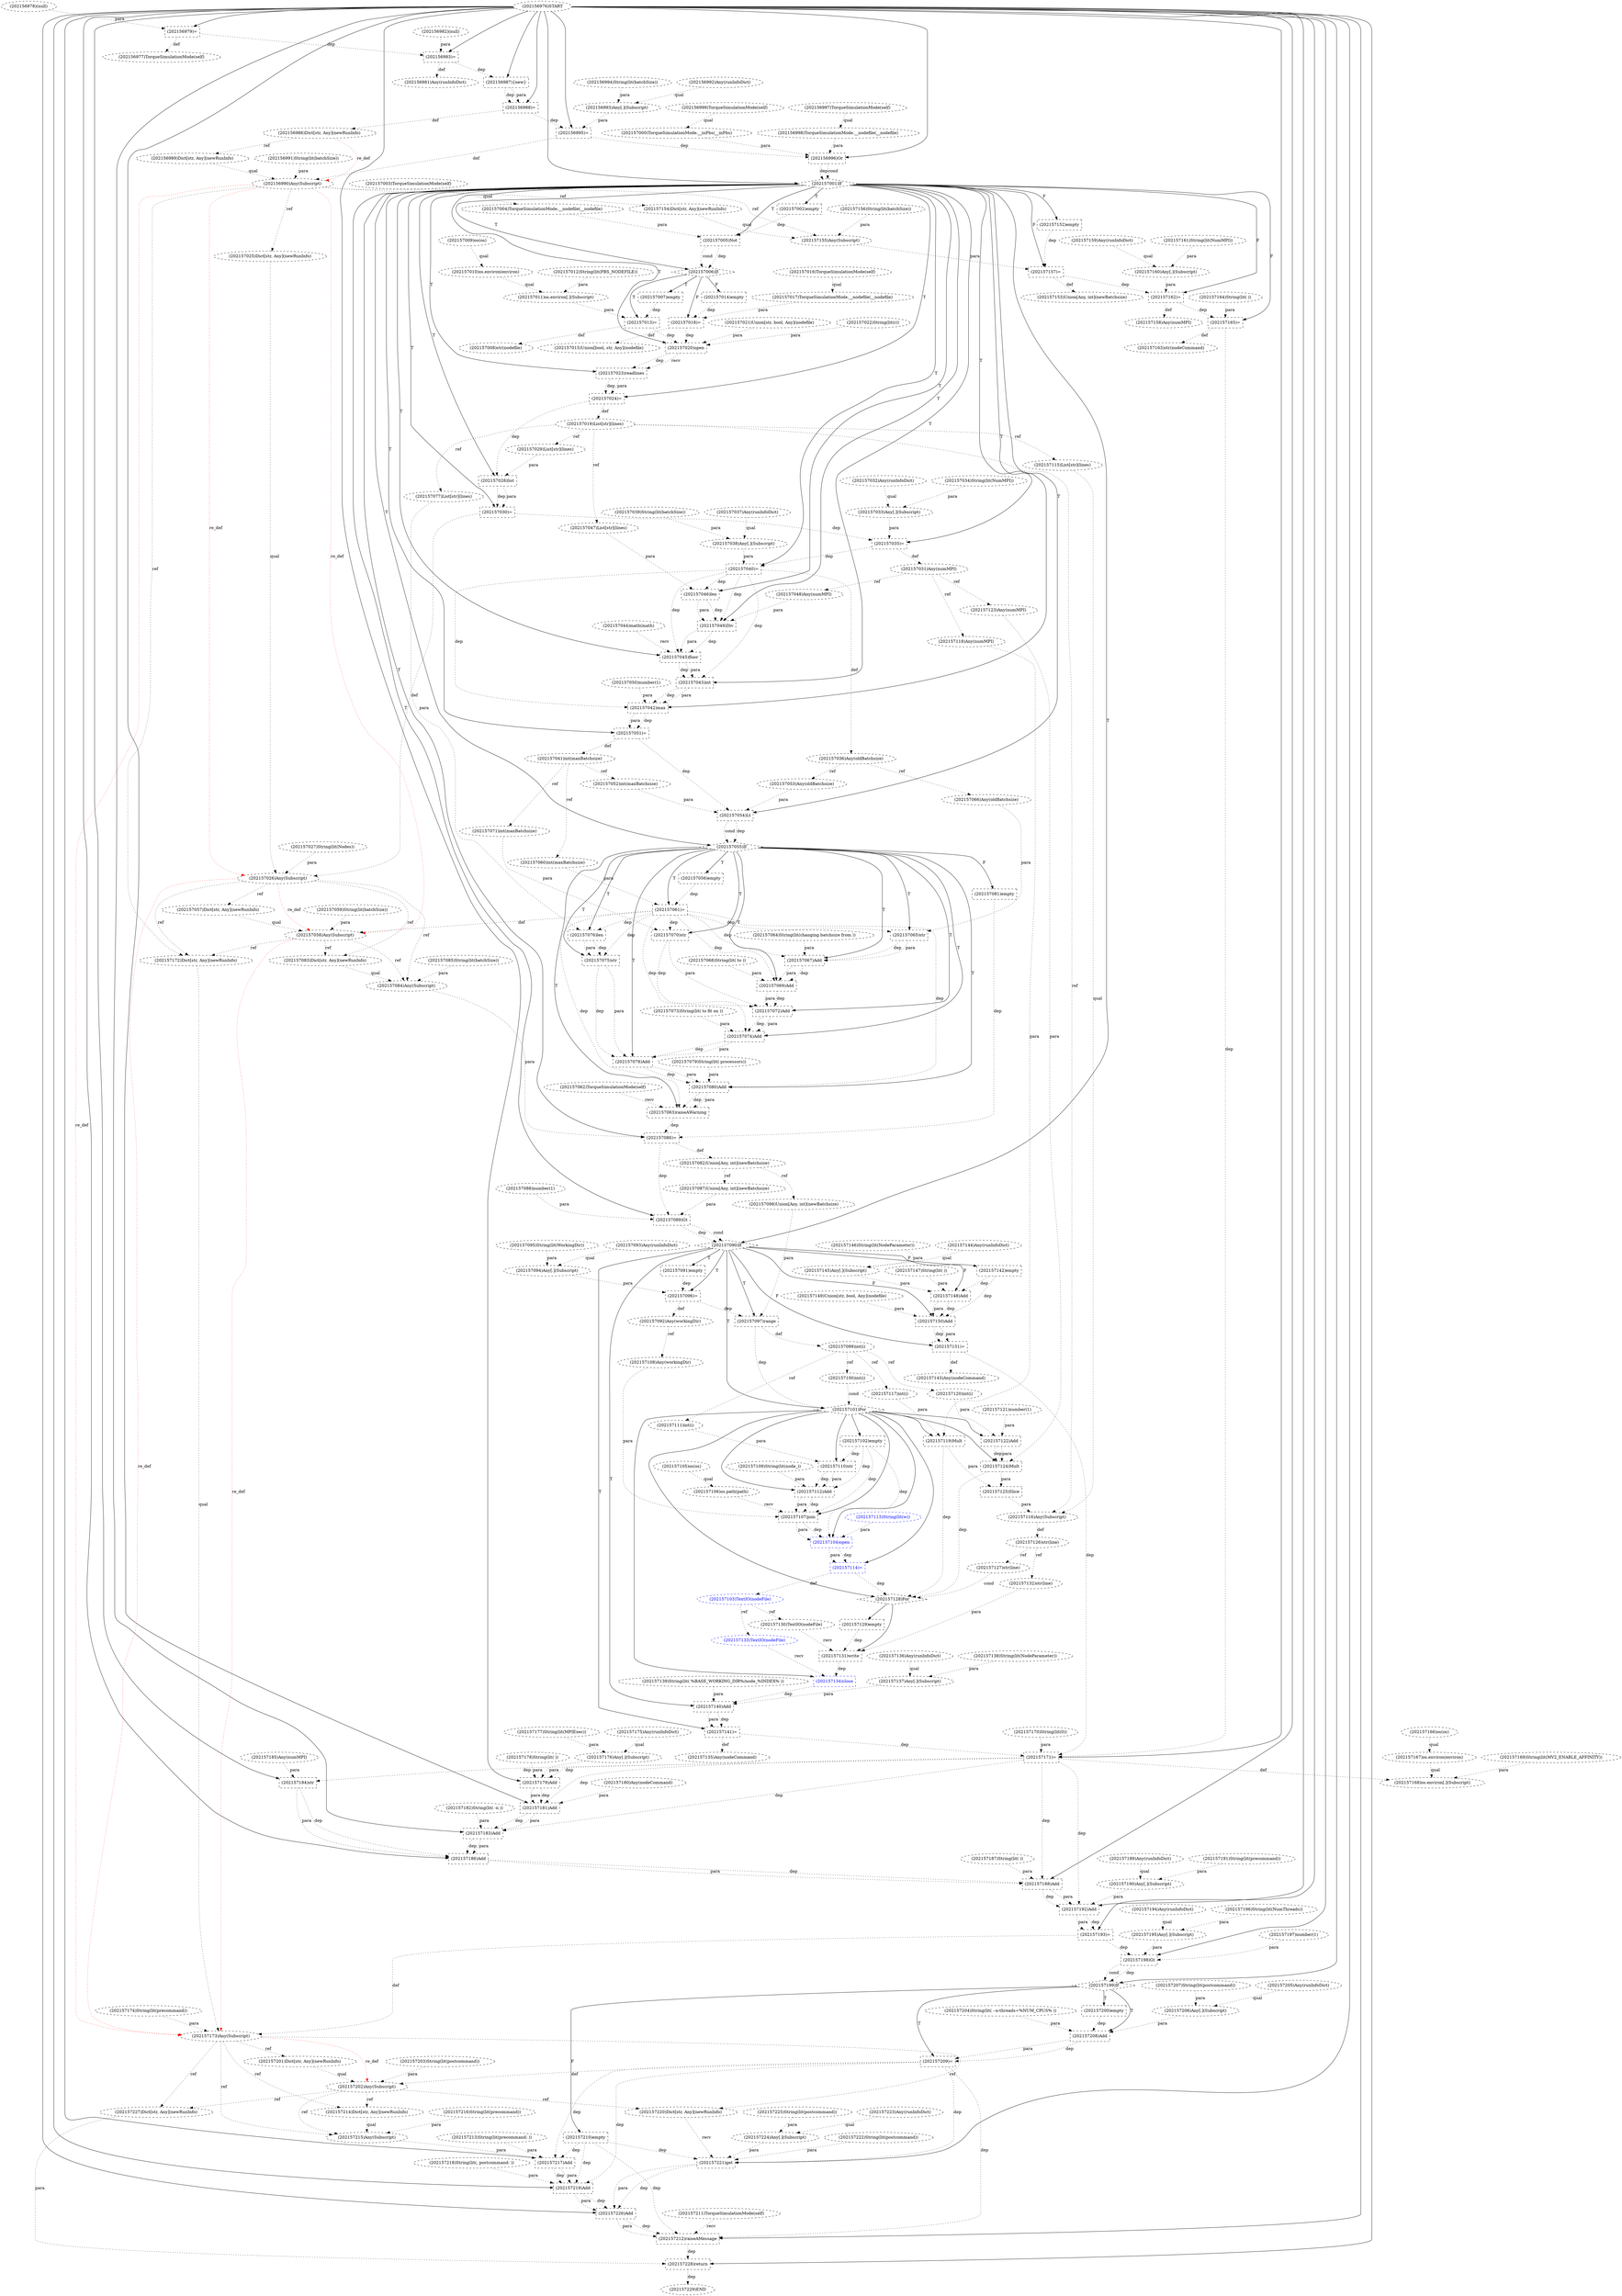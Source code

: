 digraph G {
1 [label="(202157208)Add" shape=box style=dashed]
2 [label="(202157022)String(lit(r))" shape=ellipse style=dashed]
3 [label="(202157011)os.environ[.](Subscript)" shape=ellipse style=dashed]
4 [label="(202157129)empty" shape=box style=dashed]
5 [label="(202157188)Add" shape=box style=dashed]
6 [label="(202157123)Any(numMPI)" shape=ellipse style=dashed]
7 [label="(202157158)Any(numMPI)" shape=ellipse style=dashed]
8 [label="(202157080)Add" shape=box style=dashed]
9 [label="(202157200)empty" shape=box style=dashed]
10 [label="(202157087)Union[Any, int](newBatchsize)" shape=ellipse style=dashed]
11 [label="(202157173)Any(Subscript)" shape=ellipse style=dashed]
12 [label="(202157214)Dict[str, Any](newRunInfo)" shape=ellipse style=dashed]
13 [label="(202157202)Any(Subscript)" shape=ellipse style=dashed]
14 [label="(202157070)str" shape=box style=dashed]
15 [label="(202157014)empty" shape=box style=dashed]
16 [label="(202157031)Any(numMPI)" shape=ellipse style=dashed]
17 [label="(202157132)str(line)" shape=ellipse style=dashed]
18 [label="(202157001)If" shape=diamond style=dashed]
19 [label="(202157166)os(os)" shape=ellipse style=dashed]
20 [label="(202156992)Any(runInfoDict)" shape=ellipse style=dashed]
21 [label="(202157038)Any[.](Subscript)" shape=ellipse style=dashed]
22 [label="(202156977)TorqueSimulationMode(self)" shape=ellipse style=dashed]
23 [label="(202157000)TorqueSimulationMode.__inPbs(__inPbs)" shape=ellipse style=dashed]
24 [label="(202157120)int(i)" shape=ellipse style=dashed]
25 [label="(202157229)END" style=dashed]
26 [label="(202156993)Any[.](Subscript)" shape=ellipse style=dashed]
27 [label="(202157118)Any(numMPI)" shape=ellipse style=dashed]
28 [label="(202157211)TorqueSimulationMode(self)" shape=ellipse style=dashed]
29 [label="(202157046)len" shape=box style=dashed]
30 [label="(202157021)Union[str, bool, Any](nodefile)" shape=ellipse style=dashed]
31 [label="(202157032)Any(runInfoDict)" shape=ellipse style=dashed]
32 [label="(202157181)Add" shape=box style=dashed]
33 [label="(202157091)empty" shape=box style=dashed]
34 [label="(202157204)String(lit( --n-threads=%NUM_CPUS% ))" shape=ellipse style=dashed]
35 [label="(202157113)String(lit(w))" shape=ellipse style=dashed color=blue fontcolor=blue]
36 [label="(202157156)String(lit(batchSize))" shape=ellipse style=dashed]
37 [label="(202157170)String(lit(0))" shape=ellipse style=dashed]
38 [label="(202157224)Any[.](Subscript)" shape=ellipse style=dashed]
39 [label="(202157072)Add" shape=box style=dashed]
40 [label="(202157217)Add" shape=box style=dashed]
41 [label="(202157130)TextIO(nodeFile)" shape=ellipse style=dashed]
42 [label="(202157171)=" shape=box style=dashed]
43 [label="(202157218)String(lit(, postcommand: ))" shape=ellipse style=dashed]
44 [label="(202157116)Any(Subscript)" shape=ellipse style=dashed]
45 [label="(202157162)=" shape=box style=dashed]
46 [label="(202157146)String(lit(NodeParameter))" shape=ellipse style=dashed]
47 [label="(202157223)Any(runInfoDict)" shape=ellipse style=dashed]
48 [label="(202157128)For" shape=diamond style=dashed]
49 [label="(202157086)=" shape=box style=dashed]
50 [label="(202157010)os.environ(environ)" shape=ellipse style=dashed]
51 [label="(202157052)int(maxBatchsize)" shape=ellipse style=dashed]
52 [label="(202157003)TorqueSimulationMode(self)" shape=ellipse style=dashed]
53 [label="(202157155)Any(Subscript)" shape=ellipse style=dashed]
54 [label="(202157108)Any(workingDir)" shape=ellipse style=dashed]
55 [label="(202157115)List[str](lines)" shape=ellipse style=dashed]
56 [label="(202157119)Mult" shape=box style=dashed]
57 [label="(202157059)String(lit(batchSize))" shape=ellipse style=dashed]
58 [label="(202157226)Add" shape=box style=dashed]
59 [label="(202157074)Add" shape=box style=dashed]
60 [label="(202157035)=" shape=box style=dashed]
61 [label="(202156994)String(lit(batchSize))" shape=ellipse style=dashed]
62 [label="(202157168)os.environ[.](Subscript)" shape=ellipse style=dashed]
63 [label="(202157048)Any(numMPI)" shape=ellipse style=dashed]
64 [label="(202157094)Any[.](Subscript)" shape=ellipse style=dashed]
65 [label="(202157163)str(nodeCommand)" shape=ellipse style=dashed]
66 [label="(202157104)open" shape=box style=dashed color=blue fontcolor=blue]
67 [label="(202157126)str(line)" shape=ellipse style=dashed]
68 [label="(202157185)Any(numMPI)" shape=ellipse style=dashed]
69 [label="(202157029)List[str](lines)" shape=ellipse style=dashed]
70 [label="(202157076)len" shape=box style=dashed]
71 [label="(202157159)Any(runInfoDict)" shape=ellipse style=dashed]
72 [label="(202157068)String(lit( to ))" shape=ellipse style=dashed]
73 [label="(202157135)Any(nodeCommand)" shape=ellipse style=dashed]
74 [label="(202157065)str" shape=box style=dashed]
75 [label="(202157027)String(lit(Nodes))" shape=ellipse style=dashed]
76 [label="(202157088)number(1)" shape=ellipse style=dashed]
77 [label="(202157140)Add" shape=box style=dashed]
78 [label="(202157034)String(lit(NumMPI))" shape=ellipse style=dashed]
79 [label="(202157044)math(math)" shape=ellipse style=dashed]
80 [label="(202157203)String(lit(postcommand))" shape=ellipse style=dashed]
81 [label="(202157213)String(lit(precommand: ))" shape=ellipse style=dashed]
82 [label="(202157028)list" shape=box style=dashed]
83 [label="(202157042)max" shape=box style=dashed]
84 [label="(202157194)Any(runInfoDict)" shape=ellipse style=dashed]
85 [label="(202157036)Any(oldBatchsize)" shape=ellipse style=dashed]
86 [label="(202157136)Any(runInfoDict)" shape=ellipse style=dashed]
87 [label="(202157147)String(lit( ))" shape=ellipse style=dashed]
88 [label="(202157050)number(1)" shape=ellipse style=dashed]
89 [label="(202157040)=" shape=box style=dashed]
90 [label="(202157058)Any(Subscript)" shape=ellipse style=dashed]
91 [label="(202157222)String(lit(postcommand))" shape=ellipse style=dashed]
92 [label="(202157007)empty" shape=box style=dashed]
93 [label="(202157079)String(lit( processors))" shape=ellipse style=dashed]
94 [label="(202157114)=" shape=box style=dashed color=blue fontcolor=blue]
95 [label="(202157056)empty" shape=box style=dashed]
96 [label="(202157112)Add" shape=box style=dashed]
97 [label="(202157192)Add" shape=box style=dashed]
98 [label="(202157165)=" shape=box style=dashed]
99 [label="(202156991)String(lit(batchSize))" shape=ellipse style=dashed]
100 [label="(202157133)TextIO(nodeFile)" shape=ellipse style=dashed color=blue fontcolor=blue]
101 [label="(202157134)close" shape=box style=dashed color=blue fontcolor=blue]
102 [label="(202156989)Dict[str, Any](newRunInfo)" shape=ellipse style=dashed]
103 [label="(202157095)String(lit(WorkingDir))" shape=ellipse style=dashed]
104 [label="(202157083)Dict[str, Any](newRunInfo)" shape=ellipse style=dashed]
105 [label="(202157151)=" shape=box style=dashed]
106 [label="(202157066)Any(oldBatchsize)" shape=ellipse style=dashed]
107 [label="(202157097)range" shape=box style=dashed]
108 [label="(202157201)Dict[str, Any](newRunInfo)" shape=ellipse style=dashed]
109 [label="(202157205)Any(runInfoDict)" shape=ellipse style=dashed]
110 [label="(202157225)String(lit(postcommand))" shape=ellipse style=dashed]
111 [label="(202157045)floor" shape=box style=dashed]
112 [label="(202157100)int(i)" shape=ellipse style=dashed]
113 [label="(202157054)Lt" shape=box style=dashed]
114 [label="(202157020)open" shape=box style=dashed]
115 [label="(202157053)Any(oldBatchsize)" shape=ellipse style=dashed]
116 [label="(202157019)List[str](lines)" shape=ellipse style=dashed]
117 [label="(202156986)Dict[str, Any](newRunInfo)" shape=ellipse style=dashed]
118 [label="(202156998)TorqueSimulationMode.__nodefile(__nodefile)" shape=ellipse style=dashed]
119 [label="(202157137)Any[.](Subscript)" shape=ellipse style=dashed]
120 [label="(202157227)Dict[str, Any](newRunInfo)" shape=ellipse style=dashed]
121 [label="(202157138)String(lit(NodeParameter))" shape=ellipse style=dashed]
122 [label="(202157164)String(lit( ))" shape=ellipse style=dashed]
123 [label="(202157177)String(lit(MPIExec))" shape=ellipse style=dashed]
124 [label="(202157210)empty" shape=box style=dashed]
125 [label="(202156997)TorqueSimulationMode(self)" shape=ellipse style=dashed]
126 [label="(202157198)Gt" shape=box style=dashed]
127 [label="(202157002)empty" shape=box style=dashed]
128 [label="(202157077)List[str](lines)" shape=ellipse style=dashed]
129 [label="(202156988)=" shape=box style=dashed]
130 [label="(202156990)Any(Subscript)" shape=ellipse style=dashed]
131 [label="(202157069)Add" shape=box style=dashed]
132 [label="(202157033)Any[.](Subscript)" shape=ellipse style=dashed]
133 [label="(202157092)Any(workingDir)" shape=ellipse style=dashed]
134 [label="(202157078)Add" shape=box style=dashed]
135 [label="(202157154)Dict[str, Any](newRunInfo)" shape=ellipse style=dashed]
136 [label="(202157055)If" shape=diamond style=dashed]
137 [label="(202157009)os(os)" shape=ellipse style=dashed]
138 [label="(202156983)=" shape=box style=dashed]
139 [label="(202157179)Add" shape=box style=dashed]
140 [label="(202157067)Add" shape=box style=dashed]
141 [label="(202157167)os.environ(environ)" shape=ellipse style=dashed]
142 [label="(202157085)String(lit(batchSize))" shape=ellipse style=dashed]
143 [label="(202156981)Any(runInfoDict)" shape=ellipse style=dashed]
144 [label="(202157152)empty" shape=box style=dashed]
145 [label="(202156996)Or" shape=box style=dashed]
146 [label="(202157026)Any(Subscript)" shape=ellipse style=dashed]
147 [label="(202157190)Any[.](Subscript)" shape=ellipse style=dashed]
148 [label="(202157149)Union[str, bool, Any](nodefile)" shape=ellipse style=dashed]
149 [label="(202157006)If" shape=diamond style=dashed]
150 [label="(202157110)str" shape=box style=dashed]
151 [label="(202157060)int(maxBatchsize)" shape=ellipse style=dashed]
152 [label="(202157063)raiseAWarning" shape=box style=dashed]
153 [label="(202157197)number(1)" shape=ellipse style=dashed]
154 [label="(202157220)Dict[str, Any](newRunInfo)" shape=ellipse style=dashed]
155 [label="(202157161)String(lit(NumMPI))" shape=ellipse style=dashed]
156 [label="(202157093)Any(runInfoDict)" shape=ellipse style=dashed]
157 [label="(202157039)String(lit(batchSize))" shape=ellipse style=dashed]
158 [label="(202157111)int(i)" shape=ellipse style=dashed]
159 [label="(202157145)Any[.](Subscript)" shape=ellipse style=dashed]
160 [label="(202157196)String(lit(NumThreads))" shape=ellipse style=dashed]
161 [label="(202156999)TorqueSimulationMode(self)" shape=ellipse style=dashed]
162 [label="(202157153)Union[Any, int](newBatchsize)" shape=ellipse style=dashed]
163 [label="(202157103)TextIO(nodeFile)" shape=ellipse style=dashed color=blue fontcolor=blue]
164 [label="(202157121)number(1)" shape=ellipse style=dashed]
165 [label="(202157143)Any(nodeCommand)" shape=ellipse style=dashed]
166 [label="(202157221)get" shape=box style=dashed]
167 [label="(202156987){new}" shape=box style=dashed]
168 [label="(202157107)join" shape=box style=dashed]
169 [label="(202157030)=" shape=box style=dashed]
170 [label="(202157064)String(lit(changing batchsize from ))" shape=ellipse style=dashed]
171 [label="(202157018)=" shape=box style=dashed]
172 [label="(202157051)=" shape=box style=dashed]
173 [label="(202157219)Add" shape=box style=dashed]
174 [label="(202156976)START" style=dashed]
175 [label="(202157098)Union[Any, int](newBatchsize)" shape=ellipse style=dashed]
176 [label="(202157199)If" shape=diamond style=dashed]
177 [label="(202156982)(null)" shape=ellipse style=dashed]
178 [label="(202157071)int(maxBatchsize)" shape=ellipse style=dashed]
179 [label="(202157195)Any[.](Subscript)" shape=ellipse style=dashed]
180 [label="(202157090)If" shape=diamond style=dashed]
181 [label="(202157209)=" shape=box style=dashed]
182 [label="(202157089)Gt" shape=box style=dashed]
183 [label="(202157206)Any[.](Subscript)" shape=ellipse style=dashed]
184 [label="(202157184)str" shape=box style=dashed]
185 [label="(202157150)Add" shape=box style=dashed]
186 [label="(202157160)Any[.](Subscript)" shape=ellipse style=dashed]
187 [label="(202157187)String(lit( ))" shape=ellipse style=dashed]
188 [label="(202157189)Any(runInfoDict)" shape=ellipse style=dashed]
189 [label="(202157131)write" shape=box style=dashed]
190 [label="(202157017)TorqueSimulationMode.__nodefile(__nodefile)" shape=ellipse style=dashed]
191 [label="(202156978)(null)" shape=ellipse style=dashed]
192 [label="(202157073)String(lit( to fit on ))" shape=ellipse style=dashed]
193 [label="(202157082)Union[Any, int](newBatchsize)" shape=ellipse style=dashed]
194 [label="(202157182)String(lit( -n ))" shape=ellipse style=dashed]
195 [label="(202157099)int(i)" shape=ellipse style=dashed]
196 [label="(202157025)Dict[str, Any](newRunInfo)" shape=ellipse style=dashed]
197 [label="(202157013)=" shape=box style=dashed]
198 [label="(202157043)int" shape=box style=dashed]
199 [label="(202157193)=" shape=box style=dashed]
200 [label="(202157175)Any(runInfoDict)" shape=ellipse style=dashed]
201 [label="(202157012)String(lit(PBS_NODEFILE))" shape=ellipse style=dashed]
202 [label="(202157061)=" shape=box style=dashed]
203 [label="(202157081)empty" shape=box style=dashed]
204 [label="(202157141)=" shape=box style=dashed]
205 [label="(202157216)String(lit(precommand))" shape=ellipse style=dashed]
206 [label="(202157096)=" shape=box style=dashed]
207 [label="(202157215)Any(Subscript)" shape=ellipse style=dashed]
208 [label="(202157041)int(maxBatchsize)" shape=ellipse style=dashed]
209 [label="(202157023)readlines" shape=box style=dashed]
210 [label="(202157062)TorqueSimulationMode(self)" shape=ellipse style=dashed]
211 [label="(202157105)os(os)" shape=ellipse style=dashed]
212 [label="(202157005)Not" shape=box style=dashed]
213 [label="(202157102)empty" shape=box style=dashed]
214 [label="(202157124)Mult" shape=box style=dashed]
215 [label="(202156979)=" shape=box style=dashed]
216 [label="(202157016)TorqueSimulationMode(self)" shape=ellipse style=dashed]
217 [label="(202157015)Union[bool, str, Any](nodefile)" shape=ellipse style=dashed]
218 [label="(202157186)Add" shape=box style=dashed]
219 [label="(202157180)Any(nodeCommand)" shape=ellipse style=dashed]
220 [label="(202157207)String(lit(postcommand))" shape=ellipse style=dashed]
221 [label="(202157117)int(i)" shape=ellipse style=dashed]
222 [label="(202157057)Dict[str, Any](newRunInfo)" shape=ellipse style=dashed]
223 [label="(202157191)String(lit(precommand))" shape=ellipse style=dashed]
224 [label="(202157183)Add" shape=box style=dashed]
225 [label="(202157169)String(lit(MV2_ENABLE_AFFINITY))" shape=ellipse style=dashed]
226 [label="(202157008)str(nodefile)" shape=ellipse style=dashed]
227 [label="(202157228)return" shape=box style=dashed]
228 [label="(202157084)Any(Subscript)" shape=ellipse style=dashed]
229 [label="(202157144)Any(runInfoDict)" shape=ellipse style=dashed]
230 [label="(202157109)String(lit(node_))" shape=ellipse style=dashed]
231 [label="(202157037)Any(runInfoDict)" shape=ellipse style=dashed]
232 [label="(202157212)raiseAMessage" shape=box style=dashed]
233 [label="(202157004)TorqueSimulationMode.__nodefile(__nodefile)" shape=ellipse style=dashed]
234 [label="(202157125)Slice" shape=box style=dashed]
235 [label="(202157139)String(lit( %BASE_WORKING_DIR%/node_%INDEX% ))" shape=ellipse style=dashed]
236 [label="(202157148)Add" shape=box style=dashed]
237 [label="(202157024)=" shape=box style=dashed]
238 [label="(202157101)For" shape=diamond style=dashed]
239 [label="(202157178)String(lit( ))" shape=ellipse style=dashed]
240 [label="(202157075)str" shape=box style=dashed]
241 [label="(202156995)=" shape=box style=dashed]
242 [label="(202157172)Dict[str, Any](newRunInfo)" shape=ellipse style=dashed]
243 [label="(202157127)str(line)" shape=ellipse style=dashed]
244 [label="(202157049)Div" shape=box style=dashed]
245 [label="(202157047)List[str](lines)" shape=ellipse style=dashed]
246 [label="(202157176)Any[.](Subscript)" shape=ellipse style=dashed]
247 [label="(202157157)=" shape=box style=dashed]
248 [label="(202157174)String(lit(precommand))" shape=ellipse style=dashed]
249 [label="(202157106)os.path(path)" shape=ellipse style=dashed]
250 [label="(202157122)Add" shape=box style=dashed]
251 [label="(202157142)empty" shape=box style=dashed]
176 -> 1 [label="T"];
34 -> 1 [label="para" style=dotted];
183 -> 1 [label="para" style=dotted];
9 -> 1 [label="dep" style=dotted];
50 -> 3 [label="qual" style=dotted];
201 -> 3 [label="para" style=dotted];
48 -> 4 [label="" style=solid];
174 -> 5 [label="" style=solid];
218 -> 5 [label="dep" style=dotted];
218 -> 5 [label="para" style=dotted];
187 -> 5 [label="para" style=dotted];
42 -> 5 [label="dep" style=dotted];
16 -> 6 [label="ref" style=dotted];
45 -> 7 [label="def" style=dotted];
136 -> 8 [label="T"];
134 -> 8 [label="dep" style=dotted];
134 -> 8 [label="para" style=dotted];
93 -> 8 [label="para" style=dotted];
202 -> 8 [label="dep" style=dotted];
176 -> 9 [label="T"];
193 -> 10 [label="ref" style=dotted];
242 -> 11 [label="qual" style=dotted];
248 -> 11 [label="para" style=dotted];
199 -> 11 [label="def" style=dotted];
146 -> 11 [label="re_def" style=dotted color=red];
90 -> 11 [label="re_def" style=dotted color=red];
130 -> 11 [label="re_def" style=dotted color=red];
13 -> 12 [label="ref" style=dotted];
11 -> 12 [label="ref" style=dotted];
108 -> 13 [label="qual" style=dotted];
80 -> 13 [label="para" style=dotted];
181 -> 13 [label="def" style=dotted];
11 -> 13 [label="re_def" style=dotted color=red];
136 -> 14 [label="T"];
178 -> 14 [label="para" style=dotted];
202 -> 14 [label="dep" style=dotted];
149 -> 15 [label="F"];
60 -> 16 [label="def" style=dotted];
67 -> 17 [label="ref" style=dotted];
174 -> 18 [label="" style=solid];
145 -> 18 [label="dep" style=dotted];
145 -> 18 [label="cond" style=dotted];
231 -> 21 [label="qual" style=dotted];
157 -> 21 [label="para" style=dotted];
215 -> 22 [label="def" style=dotted];
161 -> 23 [label="qual" style=dotted];
195 -> 24 [label="ref" style=dotted];
227 -> 25 [label="dep" style=dotted];
20 -> 26 [label="qual" style=dotted];
61 -> 26 [label="para" style=dotted];
16 -> 27 [label="ref" style=dotted];
18 -> 29 [label="T"];
245 -> 29 [label="para" style=dotted];
89 -> 29 [label="dep" style=dotted];
174 -> 32 [label="" style=solid];
139 -> 32 [label="dep" style=dotted];
139 -> 32 [label="para" style=dotted];
219 -> 32 [label="para" style=dotted];
42 -> 32 [label="dep" style=dotted];
180 -> 33 [label="T"];
47 -> 38 [label="qual" style=dotted];
110 -> 38 [label="para" style=dotted];
136 -> 39 [label="T"];
131 -> 39 [label="dep" style=dotted];
131 -> 39 [label="para" style=dotted];
14 -> 39 [label="dep" style=dotted];
14 -> 39 [label="para" style=dotted];
174 -> 40 [label="" style=solid];
81 -> 40 [label="para" style=dotted];
207 -> 40 [label="para" style=dotted];
181 -> 40 [label="dep" style=dotted];
124 -> 40 [label="dep" style=dotted];
163 -> 41 [label="ref" style=dotted];
174 -> 42 [label="" style=solid];
37 -> 42 [label="para" style=dotted];
204 -> 42 [label="dep" style=dotted];
105 -> 42 [label="dep" style=dotted];
98 -> 42 [label="dep" style=dotted];
55 -> 44 [label="qual" style=dotted];
234 -> 44 [label="para" style=dotted];
116 -> 44 [label="ref" style=dotted];
18 -> 45 [label="F"];
186 -> 45 [label="para" style=dotted];
247 -> 45 [label="dep" style=dotted];
238 -> 48 [label="" style=solid];
214 -> 48 [label="dep" style=dotted];
56 -> 48 [label="dep" style=dotted];
243 -> 48 [label="cond" style=dotted];
94 -> 48 [label="dep" style=dotted];
18 -> 49 [label="T"];
228 -> 49 [label="para" style=dotted];
152 -> 49 [label="dep" style=dotted];
203 -> 49 [label="dep" style=dotted];
137 -> 50 [label="qual" style=dotted];
208 -> 51 [label="ref" style=dotted];
135 -> 53 [label="qual" style=dotted];
36 -> 53 [label="para" style=dotted];
130 -> 53 [label="ref" style=dotted];
133 -> 54 [label="ref" style=dotted];
116 -> 55 [label="ref" style=dotted];
238 -> 56 [label="" style=solid];
221 -> 56 [label="para" style=dotted];
27 -> 56 [label="para" style=dotted];
174 -> 58 [label="" style=solid];
173 -> 58 [label="dep" style=dotted];
173 -> 58 [label="para" style=dotted];
166 -> 58 [label="dep" style=dotted];
166 -> 58 [label="para" style=dotted];
136 -> 59 [label="T"];
39 -> 59 [label="dep" style=dotted];
39 -> 59 [label="para" style=dotted];
192 -> 59 [label="para" style=dotted];
202 -> 59 [label="dep" style=dotted];
18 -> 60 [label="T"];
132 -> 60 [label="para" style=dotted];
169 -> 60 [label="dep" style=dotted];
141 -> 62 [label="qual" style=dotted];
225 -> 62 [label="para" style=dotted];
42 -> 62 [label="def" style=dotted];
16 -> 63 [label="ref" style=dotted];
156 -> 64 [label="qual" style=dotted];
103 -> 64 [label="para" style=dotted];
98 -> 65 [label="def" style=dotted];
238 -> 66 [label="" style=solid];
168 -> 66 [label="dep" style=dotted];
168 -> 66 [label="para" style=dotted];
35 -> 66 [label="para" style=dotted];
213 -> 66 [label="dep" style=dotted];
44 -> 67 [label="def" style=dotted];
116 -> 69 [label="ref" style=dotted];
136 -> 70 [label="T"];
128 -> 70 [label="para" style=dotted];
202 -> 70 [label="dep" style=dotted];
204 -> 73 [label="def" style=dotted];
136 -> 74 [label="T"];
106 -> 74 [label="para" style=dotted];
202 -> 74 [label="dep" style=dotted];
180 -> 77 [label="T"];
119 -> 77 [label="para" style=dotted];
235 -> 77 [label="para" style=dotted];
101 -> 77 [label="dep" style=dotted];
18 -> 82 [label="T"];
69 -> 82 [label="para" style=dotted];
237 -> 82 [label="dep" style=dotted];
18 -> 83 [label="T"];
198 -> 83 [label="dep" style=dotted];
198 -> 83 [label="para" style=dotted];
88 -> 83 [label="para" style=dotted];
89 -> 83 [label="dep" style=dotted];
89 -> 85 [label="def" style=dotted];
18 -> 89 [label="T"];
21 -> 89 [label="para" style=dotted];
60 -> 89 [label="dep" style=dotted];
222 -> 90 [label="qual" style=dotted];
57 -> 90 [label="para" style=dotted];
202 -> 90 [label="def" style=dotted];
146 -> 90 [label="re_def" style=dotted color=red];
130 -> 90 [label="re_def" style=dotted color=red];
149 -> 92 [label="T"];
238 -> 94 [label="" style=solid];
66 -> 94 [label="dep" style=dotted];
66 -> 94 [label="para" style=dotted];
136 -> 95 [label="T"];
238 -> 96 [label="" style=solid];
230 -> 96 [label="para" style=dotted];
150 -> 96 [label="dep" style=dotted];
150 -> 96 [label="para" style=dotted];
213 -> 96 [label="dep" style=dotted];
174 -> 97 [label="" style=solid];
5 -> 97 [label="dep" style=dotted];
5 -> 97 [label="para" style=dotted];
147 -> 97 [label="para" style=dotted];
42 -> 97 [label="dep" style=dotted];
18 -> 98 [label="F"];
122 -> 98 [label="para" style=dotted];
45 -> 98 [label="dep" style=dotted];
163 -> 100 [label="ref" style=dotted];
238 -> 101 [label="" style=solid];
100 -> 101 [label="recv" style=dotted];
189 -> 101 [label="dep" style=dotted];
117 -> 102 [label="ref" style=dotted];
146 -> 104 [label="ref" style=dotted];
90 -> 104 [label="ref" style=dotted];
180 -> 105 [label="F"];
185 -> 105 [label="dep" style=dotted];
185 -> 105 [label="para" style=dotted];
85 -> 106 [label="ref" style=dotted];
180 -> 107 [label="T"];
175 -> 107 [label="para" style=dotted];
206 -> 107 [label="dep" style=dotted];
11 -> 108 [label="ref" style=dotted];
18 -> 111 [label="T"];
79 -> 111 [label="recv" style=dotted];
244 -> 111 [label="dep" style=dotted];
244 -> 111 [label="para" style=dotted];
89 -> 111 [label="dep" style=dotted];
195 -> 112 [label="ref" style=dotted];
18 -> 113 [label="T"];
51 -> 113 [label="para" style=dotted];
115 -> 113 [label="para" style=dotted];
172 -> 113 [label="dep" style=dotted];
18 -> 114 [label="T"];
30 -> 114 [label="para" style=dotted];
2 -> 114 [label="para" style=dotted];
171 -> 114 [label="dep" style=dotted];
197 -> 114 [label="dep" style=dotted];
85 -> 115 [label="ref" style=dotted];
237 -> 116 [label="def" style=dotted];
129 -> 117 [label="def" style=dotted];
125 -> 118 [label="qual" style=dotted];
86 -> 119 [label="qual" style=dotted];
121 -> 119 [label="para" style=dotted];
13 -> 120 [label="ref" style=dotted];
11 -> 120 [label="ref" style=dotted];
176 -> 124 [label="F"];
174 -> 126 [label="" style=solid];
179 -> 126 [label="para" style=dotted];
153 -> 126 [label="para" style=dotted];
199 -> 126 [label="dep" style=dotted];
18 -> 127 [label="T"];
116 -> 128 [label="ref" style=dotted];
174 -> 129 [label="" style=solid];
167 -> 129 [label="dep" style=dotted];
167 -> 129 [label="para" style=dotted];
102 -> 130 [label="qual" style=dotted];
99 -> 130 [label="para" style=dotted];
241 -> 130 [label="def" style=dotted];
117 -> 130 [label="re_def" style=dotted color=red];
136 -> 131 [label="T"];
140 -> 131 [label="dep" style=dotted];
140 -> 131 [label="para" style=dotted];
72 -> 131 [label="para" style=dotted];
202 -> 131 [label="dep" style=dotted];
31 -> 132 [label="qual" style=dotted];
78 -> 132 [label="para" style=dotted];
206 -> 133 [label="def" style=dotted];
136 -> 134 [label="T"];
59 -> 134 [label="dep" style=dotted];
59 -> 134 [label="para" style=dotted];
240 -> 134 [label="dep" style=dotted];
240 -> 134 [label="para" style=dotted];
130 -> 135 [label="ref" style=dotted];
18 -> 136 [label="T"];
113 -> 136 [label="dep" style=dotted];
113 -> 136 [label="cond" style=dotted];
174 -> 138 [label="" style=solid];
177 -> 138 [label="para" style=dotted];
215 -> 138 [label="dep" style=dotted];
174 -> 139 [label="" style=solid];
246 -> 139 [label="para" style=dotted];
239 -> 139 [label="para" style=dotted];
42 -> 139 [label="dep" style=dotted];
136 -> 140 [label="T"];
170 -> 140 [label="para" style=dotted];
74 -> 140 [label="dep" style=dotted];
74 -> 140 [label="para" style=dotted];
202 -> 140 [label="dep" style=dotted];
19 -> 141 [label="qual" style=dotted];
138 -> 143 [label="def" style=dotted];
18 -> 144 [label="F"];
174 -> 145 [label="" style=solid];
118 -> 145 [label="para" style=dotted];
23 -> 145 [label="para" style=dotted];
241 -> 145 [label="dep" style=dotted];
196 -> 146 [label="qual" style=dotted];
75 -> 146 [label="para" style=dotted];
169 -> 146 [label="def" style=dotted];
130 -> 146 [label="re_def" style=dotted color=red];
188 -> 147 [label="qual" style=dotted];
223 -> 147 [label="para" style=dotted];
18 -> 149 [label="T"];
212 -> 149 [label="dep" style=dotted];
212 -> 149 [label="cond" style=dotted];
238 -> 150 [label="" style=solid];
158 -> 150 [label="para" style=dotted];
213 -> 150 [label="dep" style=dotted];
208 -> 151 [label="ref" style=dotted];
136 -> 152 [label="T"];
210 -> 152 [label="recv" style=dotted];
8 -> 152 [label="dep" style=dotted];
8 -> 152 [label="para" style=dotted];
202 -> 152 [label="dep" style=dotted];
13 -> 154 [label="ref" style=dotted];
11 -> 154 [label="ref" style=dotted];
195 -> 158 [label="ref" style=dotted];
229 -> 159 [label="qual" style=dotted];
46 -> 159 [label="para" style=dotted];
247 -> 162 [label="def" style=dotted];
94 -> 163 [label="def" style=dotted];
105 -> 165 [label="def" style=dotted];
174 -> 166 [label="" style=solid];
154 -> 166 [label="recv" style=dotted];
91 -> 166 [label="para" style=dotted];
38 -> 166 [label="para" style=dotted];
181 -> 166 [label="dep" style=dotted];
124 -> 166 [label="dep" style=dotted];
174 -> 167 [label="" style=solid];
138 -> 167 [label="dep" style=dotted];
238 -> 168 [label="" style=solid];
249 -> 168 [label="recv" style=dotted];
54 -> 168 [label="para" style=dotted];
96 -> 168 [label="dep" style=dotted];
96 -> 168 [label="para" style=dotted];
213 -> 168 [label="dep" style=dotted];
18 -> 169 [label="T"];
82 -> 169 [label="dep" style=dotted];
82 -> 169 [label="para" style=dotted];
149 -> 171 [label="F"];
190 -> 171 [label="para" style=dotted];
15 -> 171 [label="dep" style=dotted];
18 -> 172 [label="T"];
83 -> 172 [label="dep" style=dotted];
83 -> 172 [label="para" style=dotted];
174 -> 173 [label="" style=solid];
40 -> 173 [label="dep" style=dotted];
40 -> 173 [label="para" style=dotted];
43 -> 173 [label="para" style=dotted];
181 -> 173 [label="dep" style=dotted];
124 -> 173 [label="dep" style=dotted];
193 -> 175 [label="ref" style=dotted];
174 -> 176 [label="" style=solid];
126 -> 176 [label="dep" style=dotted];
126 -> 176 [label="cond" style=dotted];
208 -> 178 [label="ref" style=dotted];
84 -> 179 [label="qual" style=dotted];
160 -> 179 [label="para" style=dotted];
18 -> 180 [label="T"];
182 -> 180 [label="dep" style=dotted];
182 -> 180 [label="cond" style=dotted];
176 -> 181 [label="T"];
1 -> 181 [label="dep" style=dotted];
1 -> 181 [label="para" style=dotted];
18 -> 182 [label="T"];
10 -> 182 [label="para" style=dotted];
76 -> 182 [label="para" style=dotted];
49 -> 182 [label="dep" style=dotted];
109 -> 183 [label="qual" style=dotted];
220 -> 183 [label="para" style=dotted];
174 -> 184 [label="" style=solid];
68 -> 184 [label="para" style=dotted];
42 -> 184 [label="dep" style=dotted];
180 -> 185 [label="F"];
236 -> 185 [label="dep" style=dotted];
236 -> 185 [label="para" style=dotted];
148 -> 185 [label="para" style=dotted];
251 -> 185 [label="dep" style=dotted];
71 -> 186 [label="qual" style=dotted];
155 -> 186 [label="para" style=dotted];
48 -> 189 [label="" style=solid];
41 -> 189 [label="recv" style=dotted];
17 -> 189 [label="para" style=dotted];
4 -> 189 [label="dep" style=dotted];
216 -> 190 [label="qual" style=dotted];
49 -> 193 [label="def" style=dotted];
107 -> 195 [label="def" style=dotted];
130 -> 196 [label="ref" style=dotted];
149 -> 197 [label="T"];
3 -> 197 [label="para" style=dotted];
92 -> 197 [label="dep" style=dotted];
18 -> 198 [label="T"];
111 -> 198 [label="dep" style=dotted];
111 -> 198 [label="para" style=dotted];
89 -> 198 [label="dep" style=dotted];
174 -> 199 [label="" style=solid];
97 -> 199 [label="dep" style=dotted];
97 -> 199 [label="para" style=dotted];
136 -> 202 [label="T"];
151 -> 202 [label="para" style=dotted];
95 -> 202 [label="dep" style=dotted];
136 -> 203 [label="F"];
180 -> 204 [label="T"];
77 -> 204 [label="dep" style=dotted];
77 -> 204 [label="para" style=dotted];
180 -> 206 [label="T"];
64 -> 206 [label="para" style=dotted];
33 -> 206 [label="dep" style=dotted];
12 -> 207 [label="qual" style=dotted];
205 -> 207 [label="para" style=dotted];
13 -> 207 [label="ref" style=dotted];
11 -> 207 [label="ref" style=dotted];
172 -> 208 [label="def" style=dotted];
18 -> 209 [label="T"];
114 -> 209 [label="dep" style=dotted];
114 -> 209 [label="recv" style=dotted];
18 -> 212 [label="T"];
233 -> 212 [label="para" style=dotted];
127 -> 212 [label="dep" style=dotted];
238 -> 213 [label="" style=solid];
238 -> 214 [label="" style=solid];
250 -> 214 [label="dep" style=dotted];
250 -> 214 [label="para" style=dotted];
6 -> 214 [label="para" style=dotted];
174 -> 215 [label="" style=solid];
191 -> 215 [label="para" style=dotted];
171 -> 217 [label="def" style=dotted];
174 -> 218 [label="" style=solid];
224 -> 218 [label="dep" style=dotted];
224 -> 218 [label="para" style=dotted];
184 -> 218 [label="dep" style=dotted];
184 -> 218 [label="para" style=dotted];
195 -> 221 [label="ref" style=dotted];
146 -> 222 [label="ref" style=dotted];
174 -> 224 [label="" style=solid];
32 -> 224 [label="dep" style=dotted];
32 -> 224 [label="para" style=dotted];
194 -> 224 [label="para" style=dotted];
42 -> 224 [label="dep" style=dotted];
197 -> 226 [label="def" style=dotted];
174 -> 227 [label="" style=solid];
120 -> 227 [label="para" style=dotted];
232 -> 227 [label="dep" style=dotted];
104 -> 228 [label="qual" style=dotted];
142 -> 228 [label="para" style=dotted];
146 -> 228 [label="ref" style=dotted];
90 -> 228 [label="ref" style=dotted];
174 -> 232 [label="" style=solid];
28 -> 232 [label="recv" style=dotted];
58 -> 232 [label="dep" style=dotted];
58 -> 232 [label="para" style=dotted];
181 -> 232 [label="dep" style=dotted];
124 -> 232 [label="dep" style=dotted];
52 -> 233 [label="qual" style=dotted];
56 -> 234 [label="para" style=dotted];
214 -> 234 [label="para" style=dotted];
180 -> 236 [label="F"];
159 -> 236 [label="para" style=dotted];
87 -> 236 [label="para" style=dotted];
251 -> 236 [label="dep" style=dotted];
18 -> 237 [label="T"];
209 -> 237 [label="dep" style=dotted];
209 -> 237 [label="para" style=dotted];
180 -> 238 [label="T"];
107 -> 238 [label="dep" style=dotted];
112 -> 238 [label="cond" style=dotted];
136 -> 240 [label="T"];
70 -> 240 [label="dep" style=dotted];
70 -> 240 [label="para" style=dotted];
202 -> 240 [label="dep" style=dotted];
174 -> 241 [label="" style=solid];
26 -> 241 [label="para" style=dotted];
129 -> 241 [label="dep" style=dotted];
146 -> 242 [label="ref" style=dotted];
90 -> 242 [label="ref" style=dotted];
130 -> 242 [label="ref" style=dotted];
67 -> 243 [label="ref" style=dotted];
18 -> 244 [label="T"];
29 -> 244 [label="dep" style=dotted];
29 -> 244 [label="para" style=dotted];
63 -> 244 [label="para" style=dotted];
89 -> 244 [label="dep" style=dotted];
116 -> 245 [label="ref" style=dotted];
200 -> 246 [label="qual" style=dotted];
123 -> 246 [label="para" style=dotted];
18 -> 247 [label="F"];
53 -> 247 [label="para" style=dotted];
144 -> 247 [label="dep" style=dotted];
211 -> 249 [label="qual" style=dotted];
238 -> 250 [label="" style=solid];
24 -> 250 [label="para" style=dotted];
164 -> 250 [label="para" style=dotted];
180 -> 251 [label="F"];
}